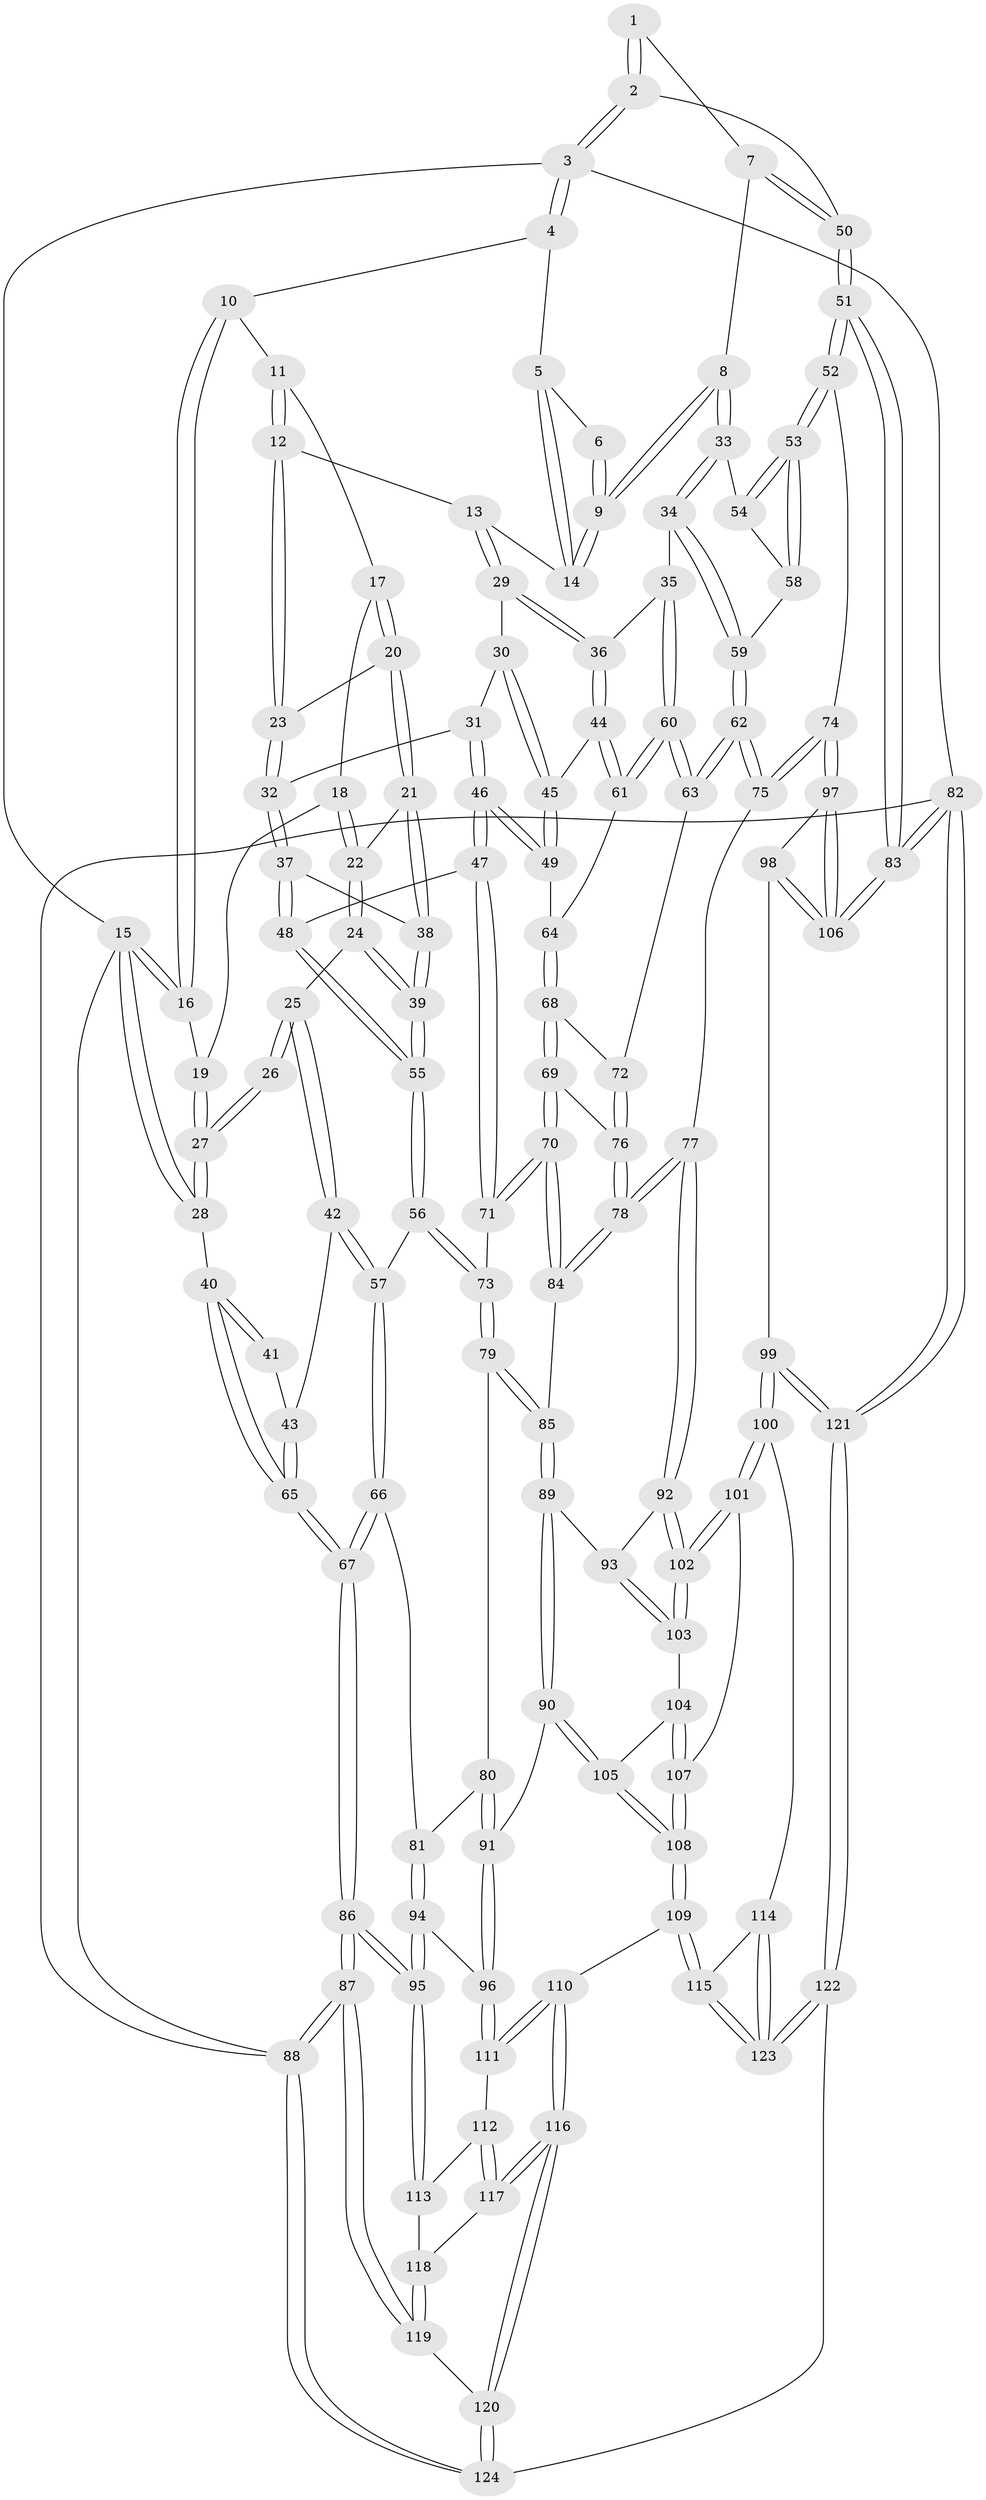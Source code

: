// Generated by graph-tools (version 1.1) at 2025/01/03/09/25 05:01:55]
// undirected, 124 vertices, 307 edges
graph export_dot {
graph [start="1"]
  node [color=gray90,style=filled];
  1 [pos="+0.9605354107262778+0.06396406286789168"];
  2 [pos="+1+0"];
  3 [pos="+1+0"];
  4 [pos="+0.8202749313801271+0"];
  5 [pos="+0.8015044878243951+0.012078941720825184"];
  6 [pos="+0.9388689486320193+0.06260976800157199"];
  7 [pos="+0.9650317079878128+0.2120255558993602"];
  8 [pos="+0.9038111863029363+0.2165500723925095"];
  9 [pos="+0.8706697033024179+0.18505271677008497"];
  10 [pos="+0.38760298304510005+0"];
  11 [pos="+0.3896838202162049+0"];
  12 [pos="+0.7034069334280315+0.11688402733309058"];
  13 [pos="+0.7240446173879712+0.12847679754472663"];
  14 [pos="+0.7623956480331093+0.10841133011059756"];
  15 [pos="+0+0"];
  16 [pos="+0+0"];
  17 [pos="+0.3883111000816205+0"];
  18 [pos="+0.24257795326274809+0.040163732509222436"];
  19 [pos="+0.09637350297242778+0.09607912628633988"];
  20 [pos="+0.42817472618472974+0.09551022518994923"];
  21 [pos="+0.2965491190484736+0.21412422601621905"];
  22 [pos="+0.21805861712123545+0.18604082743479172"];
  23 [pos="+0.45085342870614226+0.13550783837871053"];
  24 [pos="+0.15475063987564908+0.23033089490147562"];
  25 [pos="+0.14896316798189146+0.23140112741368601"];
  26 [pos="+0.0955275697404043+0.19588567454769473"];
  27 [pos="+0.08232763920270665+0.1423570327345709"];
  28 [pos="+0+0.06706473406218039"];
  29 [pos="+0.7150050938930692+0.14792749392145454"];
  30 [pos="+0.6210884662993542+0.2268656234299215"];
  31 [pos="+0.49627137911806957+0.21006086747098632"];
  32 [pos="+0.4689050883098904+0.18517245166114907"];
  33 [pos="+0.8904812342507701+0.24347100028637036"];
  34 [pos="+0.8066230013641674+0.318887924424348"];
  35 [pos="+0.8040941065259535+0.3185351026607909"];
  36 [pos="+0.7565820269530793+0.3030628125688201"];
  37 [pos="+0.3799529575663682+0.2918181103589495"];
  38 [pos="+0.30056114621016283+0.23410883658324116"];
  39 [pos="+0.26042377683851475+0.3134747952240765"];
  40 [pos="+0+0.3394180464864859"];
  41 [pos="+0.08186657090066247+0.20334049988761077"];
  42 [pos="+0.13473921988780804+0.2905462121520666"];
  43 [pos="+0.03831552401250463+0.3523282245476965"];
  44 [pos="+0.6896705097185065+0.3469074736551482"];
  45 [pos="+0.6244232506014094+0.24954407776482695"];
  46 [pos="+0.5122775729441262+0.3771352924927224"];
  47 [pos="+0.510910227592626+0.37825913501216574"];
  48 [pos="+0.3736672593369316+0.33543164159397487"];
  49 [pos="+0.5587806288124582+0.3763158979629431"];
  50 [pos="+1+0.28225635790149917"];
  51 [pos="+1+0.4815006504017225"];
  52 [pos="+1+0.48688007822050394"];
  53 [pos="+1+0.44143945164070375"];
  54 [pos="+0.9034737182541437+0.2970218879487294"];
  55 [pos="+0.2857156840021676+0.41193228782002456"];
  56 [pos="+0.28372944572991277+0.417058678372957"];
  57 [pos="+0.20218985551111104+0.4411899168330762"];
  58 [pos="+0.875154023052201+0.415271325252174"];
  59 [pos="+0.856139579828039+0.4153274046128395"];
  60 [pos="+0.7322315278376129+0.43877933413954695"];
  61 [pos="+0.687761090886604+0.35197677206871475"];
  62 [pos="+0.800026872268804+0.46633254933256535"];
  63 [pos="+0.7372064648163789+0.45530192375057643"];
  64 [pos="+0.5973077289031102+0.3911490309266492"];
  65 [pos="+0+0.5103711789810277"];
  66 [pos="+0.18309075316797319+0.45682100925284475"];
  67 [pos="+0+0.5914937680856011"];
  68 [pos="+0.6178613648791891+0.4418597454211968"];
  69 [pos="+0.5996434726285027+0.5001554229512242"];
  70 [pos="+0.5461798542835892+0.535363854880683"];
  71 [pos="+0.483696254702238+0.4499821229295343"];
  72 [pos="+0.7200760667220762+0.46848807592931435"];
  73 [pos="+0.3640409342224871+0.4966873376638109"];
  74 [pos="+0.869075612004242+0.6139239432339605"];
  75 [pos="+0.8393693180599419+0.5924115444782071"];
  76 [pos="+0.6885368774441781+0.5328627346308946"];
  77 [pos="+0.6948087314910102+0.6002932264847531"];
  78 [pos="+0.693516307377769+0.5979529266043424"];
  79 [pos="+0.36572189654290416+0.5227415030927977"];
  80 [pos="+0.36204216094427716+0.5408933007835858"];
  81 [pos="+0.26190597463540466+0.6189198795075086"];
  82 [pos="+1+1"];
  83 [pos="+1+0.8266796868885388"];
  84 [pos="+0.544563933749624+0.5613357541744972"];
  85 [pos="+0.5295832209851168+0.5880737004132498"];
  86 [pos="+0+0.6475557905226841"];
  87 [pos="+0+1"];
  88 [pos="+0+1"];
  89 [pos="+0.5215295327380916+0.6306912219115295"];
  90 [pos="+0.4544524034207793+0.6899819041095927"];
  91 [pos="+0.42153610294526744+0.6833275467850428"];
  92 [pos="+0.6803383262784616+0.6484333117017422"];
  93 [pos="+0.5718376410400652+0.6563183964569342"];
  94 [pos="+0.23941487945151022+0.6755809474361425"];
  95 [pos="+0+0.6646016734126899"];
  96 [pos="+0.30381221358195626+0.7391025189786671"];
  97 [pos="+0.8671281314444853+0.6357047926352241"];
  98 [pos="+0.8451744171036787+0.7670797842269855"];
  99 [pos="+0.7841255750244249+0.8212456312525693"];
  100 [pos="+0.7751744932435095+0.818634682911372"];
  101 [pos="+0.7145421791246684+0.7756837913453032"];
  102 [pos="+0.7045359883062374+0.753271989301592"];
  103 [pos="+0.5875024941382367+0.7042578163555788"];
  104 [pos="+0.5687614374787097+0.7398414238992526"];
  105 [pos="+0.47563162488090255+0.7336991481070309"];
  106 [pos="+1+0.8081392627251558"];
  107 [pos="+0.6137414007522293+0.7930298488055618"];
  108 [pos="+0.49297874747359405+0.8800278219881449"];
  109 [pos="+0.4915098232353319+0.8844295629620421"];
  110 [pos="+0.3244864541915307+0.8432059923570302"];
  111 [pos="+0.2991846284943007+0.8018811134886294"];
  112 [pos="+0.20599914893916124+0.8327363641868205"];
  113 [pos="+0.06534985317318723+0.8169689494208865"];
  114 [pos="+0.7288346460897054+0.8483954549781655"];
  115 [pos="+0.49769531797565436+0.9047663699595715"];
  116 [pos="+0.26467685361395+1"];
  117 [pos="+0.21063953566522273+0.9208097617744581"];
  118 [pos="+0.08979894076522936+0.8725199589209521"];
  119 [pos="+0.10773552792228477+0.9449726664910243"];
  120 [pos="+0.25718781084651204+1"];
  121 [pos="+0.9292876429075045+1"];
  122 [pos="+0.513486294541186+1"];
  123 [pos="+0.5189223288397299+1"];
  124 [pos="+0.271651299408567+1"];
  1 -- 2;
  1 -- 2;
  1 -- 7;
  2 -- 3;
  2 -- 3;
  2 -- 50;
  3 -- 4;
  3 -- 4;
  3 -- 15;
  3 -- 82;
  4 -- 5;
  4 -- 10;
  5 -- 6;
  5 -- 14;
  5 -- 14;
  6 -- 9;
  6 -- 9;
  7 -- 8;
  7 -- 50;
  7 -- 50;
  8 -- 9;
  8 -- 9;
  8 -- 33;
  8 -- 33;
  9 -- 14;
  9 -- 14;
  10 -- 11;
  10 -- 16;
  10 -- 16;
  11 -- 12;
  11 -- 12;
  11 -- 17;
  12 -- 13;
  12 -- 23;
  12 -- 23;
  13 -- 14;
  13 -- 29;
  13 -- 29;
  15 -- 16;
  15 -- 16;
  15 -- 28;
  15 -- 28;
  15 -- 88;
  16 -- 19;
  17 -- 18;
  17 -- 20;
  17 -- 20;
  18 -- 19;
  18 -- 22;
  18 -- 22;
  19 -- 27;
  19 -- 27;
  20 -- 21;
  20 -- 21;
  20 -- 23;
  21 -- 22;
  21 -- 38;
  21 -- 38;
  22 -- 24;
  22 -- 24;
  23 -- 32;
  23 -- 32;
  24 -- 25;
  24 -- 39;
  24 -- 39;
  25 -- 26;
  25 -- 26;
  25 -- 42;
  25 -- 42;
  26 -- 27;
  26 -- 27;
  27 -- 28;
  27 -- 28;
  28 -- 40;
  29 -- 30;
  29 -- 36;
  29 -- 36;
  30 -- 31;
  30 -- 45;
  30 -- 45;
  31 -- 32;
  31 -- 46;
  31 -- 46;
  32 -- 37;
  32 -- 37;
  33 -- 34;
  33 -- 34;
  33 -- 54;
  34 -- 35;
  34 -- 59;
  34 -- 59;
  35 -- 36;
  35 -- 60;
  35 -- 60;
  36 -- 44;
  36 -- 44;
  37 -- 38;
  37 -- 48;
  37 -- 48;
  38 -- 39;
  38 -- 39;
  39 -- 55;
  39 -- 55;
  40 -- 41;
  40 -- 41;
  40 -- 65;
  40 -- 65;
  41 -- 43;
  42 -- 43;
  42 -- 57;
  42 -- 57;
  43 -- 65;
  43 -- 65;
  44 -- 45;
  44 -- 61;
  44 -- 61;
  45 -- 49;
  45 -- 49;
  46 -- 47;
  46 -- 47;
  46 -- 49;
  46 -- 49;
  47 -- 48;
  47 -- 71;
  47 -- 71;
  48 -- 55;
  48 -- 55;
  49 -- 64;
  50 -- 51;
  50 -- 51;
  51 -- 52;
  51 -- 52;
  51 -- 83;
  51 -- 83;
  52 -- 53;
  52 -- 53;
  52 -- 74;
  53 -- 54;
  53 -- 54;
  53 -- 58;
  53 -- 58;
  54 -- 58;
  55 -- 56;
  55 -- 56;
  56 -- 57;
  56 -- 73;
  56 -- 73;
  57 -- 66;
  57 -- 66;
  58 -- 59;
  59 -- 62;
  59 -- 62;
  60 -- 61;
  60 -- 61;
  60 -- 63;
  60 -- 63;
  61 -- 64;
  62 -- 63;
  62 -- 63;
  62 -- 75;
  62 -- 75;
  63 -- 72;
  64 -- 68;
  64 -- 68;
  65 -- 67;
  65 -- 67;
  66 -- 67;
  66 -- 67;
  66 -- 81;
  67 -- 86;
  67 -- 86;
  68 -- 69;
  68 -- 69;
  68 -- 72;
  69 -- 70;
  69 -- 70;
  69 -- 76;
  70 -- 71;
  70 -- 71;
  70 -- 84;
  70 -- 84;
  71 -- 73;
  72 -- 76;
  72 -- 76;
  73 -- 79;
  73 -- 79;
  74 -- 75;
  74 -- 75;
  74 -- 97;
  74 -- 97;
  75 -- 77;
  76 -- 78;
  76 -- 78;
  77 -- 78;
  77 -- 78;
  77 -- 92;
  77 -- 92;
  78 -- 84;
  78 -- 84;
  79 -- 80;
  79 -- 85;
  79 -- 85;
  80 -- 81;
  80 -- 91;
  80 -- 91;
  81 -- 94;
  81 -- 94;
  82 -- 83;
  82 -- 83;
  82 -- 121;
  82 -- 121;
  82 -- 88;
  83 -- 106;
  83 -- 106;
  84 -- 85;
  85 -- 89;
  85 -- 89;
  86 -- 87;
  86 -- 87;
  86 -- 95;
  86 -- 95;
  87 -- 88;
  87 -- 88;
  87 -- 119;
  87 -- 119;
  88 -- 124;
  88 -- 124;
  89 -- 90;
  89 -- 90;
  89 -- 93;
  90 -- 91;
  90 -- 105;
  90 -- 105;
  91 -- 96;
  91 -- 96;
  92 -- 93;
  92 -- 102;
  92 -- 102;
  93 -- 103;
  93 -- 103;
  94 -- 95;
  94 -- 95;
  94 -- 96;
  95 -- 113;
  95 -- 113;
  96 -- 111;
  96 -- 111;
  97 -- 98;
  97 -- 106;
  97 -- 106;
  98 -- 99;
  98 -- 106;
  98 -- 106;
  99 -- 100;
  99 -- 100;
  99 -- 121;
  99 -- 121;
  100 -- 101;
  100 -- 101;
  100 -- 114;
  101 -- 102;
  101 -- 102;
  101 -- 107;
  102 -- 103;
  102 -- 103;
  103 -- 104;
  104 -- 105;
  104 -- 107;
  104 -- 107;
  105 -- 108;
  105 -- 108;
  107 -- 108;
  107 -- 108;
  108 -- 109;
  108 -- 109;
  109 -- 110;
  109 -- 115;
  109 -- 115;
  110 -- 111;
  110 -- 111;
  110 -- 116;
  110 -- 116;
  111 -- 112;
  112 -- 113;
  112 -- 117;
  112 -- 117;
  113 -- 118;
  114 -- 115;
  114 -- 123;
  114 -- 123;
  115 -- 123;
  115 -- 123;
  116 -- 117;
  116 -- 117;
  116 -- 120;
  116 -- 120;
  117 -- 118;
  118 -- 119;
  118 -- 119;
  119 -- 120;
  120 -- 124;
  120 -- 124;
  121 -- 122;
  121 -- 122;
  122 -- 123;
  122 -- 123;
  122 -- 124;
}
